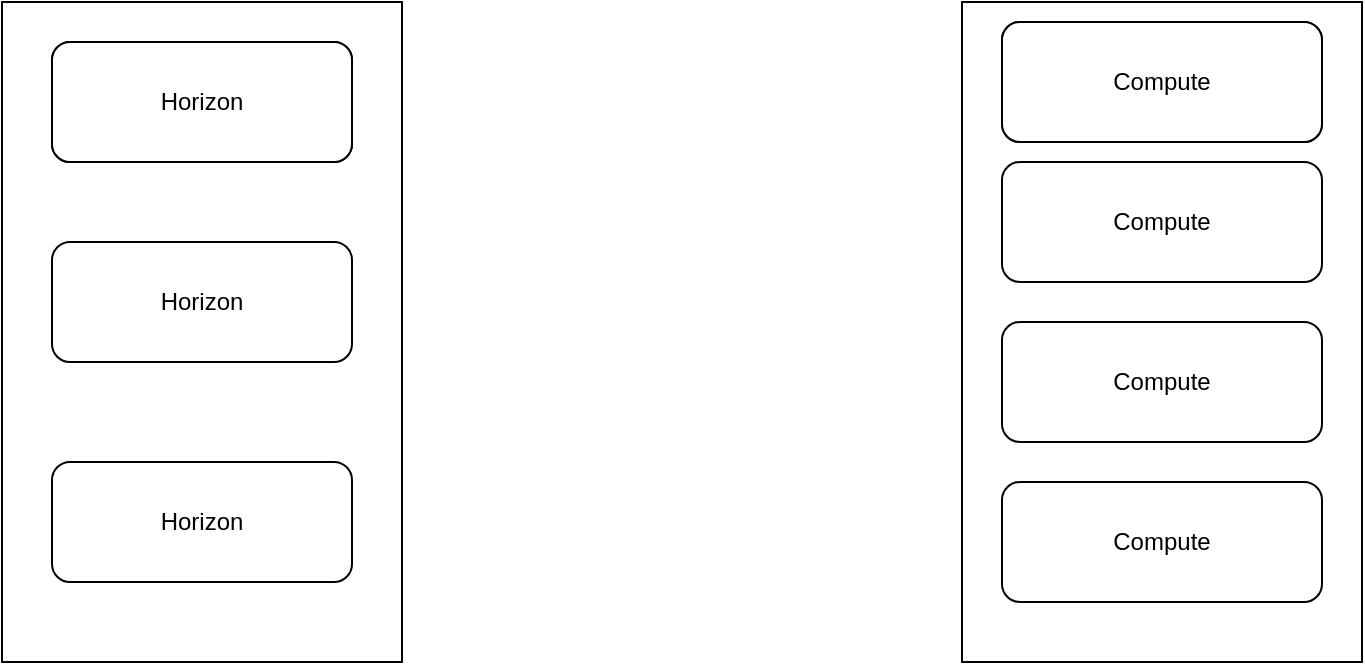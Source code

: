 <mxfile version="24.8.4">
  <diagram name="Page-1" id="F_Ze2P9slAIR35ls-rvb">
    <mxGraphModel dx="880" dy="460" grid="1" gridSize="10" guides="1" tooltips="1" connect="1" arrows="1" fold="1" page="1" pageScale="1" pageWidth="827" pageHeight="1169" math="0" shadow="0">
      <root>
        <mxCell id="0" />
        <mxCell id="1" parent="0" />
        <mxCell id="E7I9bjHRkuhp0ow7w0mR-4" value="" style="rounded=0;whiteSpace=wrap;html=1;" vertex="1" parent="1">
          <mxGeometry x="40" y="80" width="200" height="330" as="geometry" />
        </mxCell>
        <mxCell id="E7I9bjHRkuhp0ow7w0mR-5" value="" style="rounded=1;whiteSpace=wrap;html=1;" vertex="1" parent="1">
          <mxGeometry x="65" y="100" width="150" height="60" as="geometry" />
        </mxCell>
        <mxCell id="E7I9bjHRkuhp0ow7w0mR-6" value="Horizon" style="rounded=1;whiteSpace=wrap;html=1;" vertex="1" parent="1">
          <mxGeometry x="65" y="100" width="150" height="60" as="geometry" />
        </mxCell>
        <mxCell id="E7I9bjHRkuhp0ow7w0mR-7" value="Horizon" style="rounded=1;whiteSpace=wrap;html=1;" vertex="1" parent="1">
          <mxGeometry x="65" y="200" width="150" height="60" as="geometry" />
        </mxCell>
        <mxCell id="E7I9bjHRkuhp0ow7w0mR-8" value="Horizon" style="rounded=1;whiteSpace=wrap;html=1;" vertex="1" parent="1">
          <mxGeometry x="65" y="310" width="150" height="60" as="geometry" />
        </mxCell>
        <mxCell id="E7I9bjHRkuhp0ow7w0mR-9" value="" style="rounded=0;whiteSpace=wrap;html=1;" vertex="1" parent="1">
          <mxGeometry x="520" y="80" width="200" height="330" as="geometry" />
        </mxCell>
        <mxCell id="E7I9bjHRkuhp0ow7w0mR-10" value="" style="rounded=1;whiteSpace=wrap;html=1;" vertex="1" parent="1">
          <mxGeometry x="540" y="90" width="160" height="60" as="geometry" />
        </mxCell>
        <mxCell id="E7I9bjHRkuhp0ow7w0mR-11" value="Compute" style="rounded=1;whiteSpace=wrap;html=1;" vertex="1" parent="1">
          <mxGeometry x="540" y="90" width="160" height="60" as="geometry" />
        </mxCell>
        <mxCell id="E7I9bjHRkuhp0ow7w0mR-14" value="Compute" style="rounded=1;whiteSpace=wrap;html=1;" vertex="1" parent="1">
          <mxGeometry x="540" y="160" width="160" height="60" as="geometry" />
        </mxCell>
        <mxCell id="E7I9bjHRkuhp0ow7w0mR-15" value="Compute" style="rounded=1;whiteSpace=wrap;html=1;" vertex="1" parent="1">
          <mxGeometry x="540" y="240" width="160" height="60" as="geometry" />
        </mxCell>
        <mxCell id="E7I9bjHRkuhp0ow7w0mR-16" value="Compute" style="rounded=1;whiteSpace=wrap;html=1;" vertex="1" parent="1">
          <mxGeometry x="540" y="320" width="160" height="60" as="geometry" />
        </mxCell>
      </root>
    </mxGraphModel>
  </diagram>
</mxfile>
